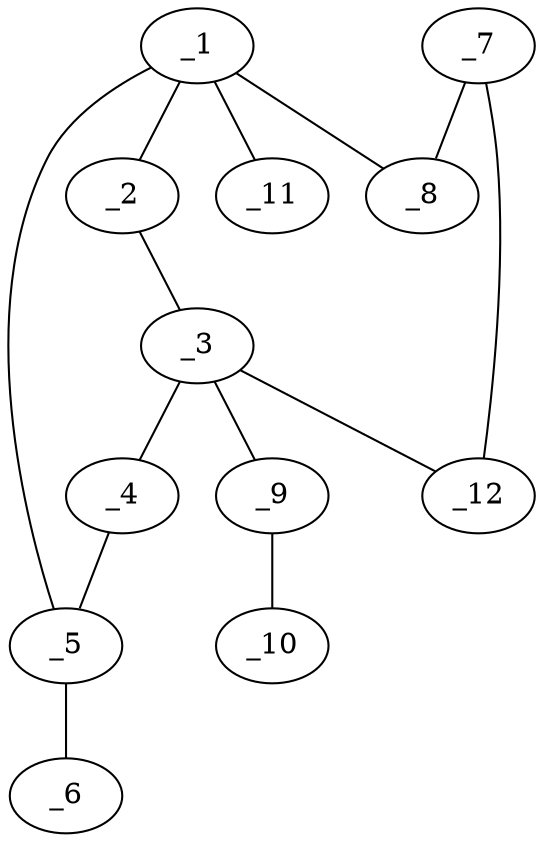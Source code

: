 graph molid624386 {
	_1	 [charge=0,
		chem=1,
		symbol="C  ",
		x="4.7075",
		y="0.9576"];
	_2	 [charge=0,
		chem=1,
		symbol="C  ",
		x="3.9709",
		y="1.9402"];
	_1 -- _2	 [valence=1];
	_5	 [charge=0,
		chem=1,
		symbol="C  ",
		x="6.5395",
		y="0.1988"];
	_1 -- _5	 [valence=1];
	_8	 [charge=0,
		chem=1,
		symbol="C  ",
		x="2.1045",
		y="0.1498"];
	_1 -- _8	 [valence=1];
	_11	 [charge=0,
		chem=1,
		symbol="C  ",
		x="4.9663",
		y="1.9235"];
	_1 -- _11	 [valence=1];
	_3	 [charge=0,
		chem=1,
		symbol="C  ",
		x="4.4487",
		y="-0.0083"];
	_2 -- _3	 [valence=1];
	_4	 [charge=0,
		chem=2,
		symbol="O  ",
		x="6.2807",
		y="-0.7672"];
	_3 -- _4	 [valence=1];
	_9	 [charge=0,
		chem=1,
		symbol="C  ",
		x="4.1899",
		y="-0.9743"];
	_3 -- _9	 [valence=1];
	_12	 [charge=0,
		chem=1,
		symbol="C  ",
		x="2.9135",
		y="-1.2515"];
	_3 -- _12	 [valence=1];
	_4 -- _5	 [valence=1];
	_6	 [charge=0,
		chem=2,
		symbol="O  ",
		x="7.4055",
		y="0.6988"];
	_5 -- _6	 [valence=2];
	_7	 [charge=0,
		chem=1,
		symbol="C  ",
		x=2,
		y="-0.8448"];
	_7 -- _8	 [valence=1];
	_7 -- _12	 [valence=1];
	_10	 [charge=0,
		chem=4,
		symbol="N  ",
		x="3.9311",
		y="-1.9402"];
	_9 -- _10	 [valence=3];
}
